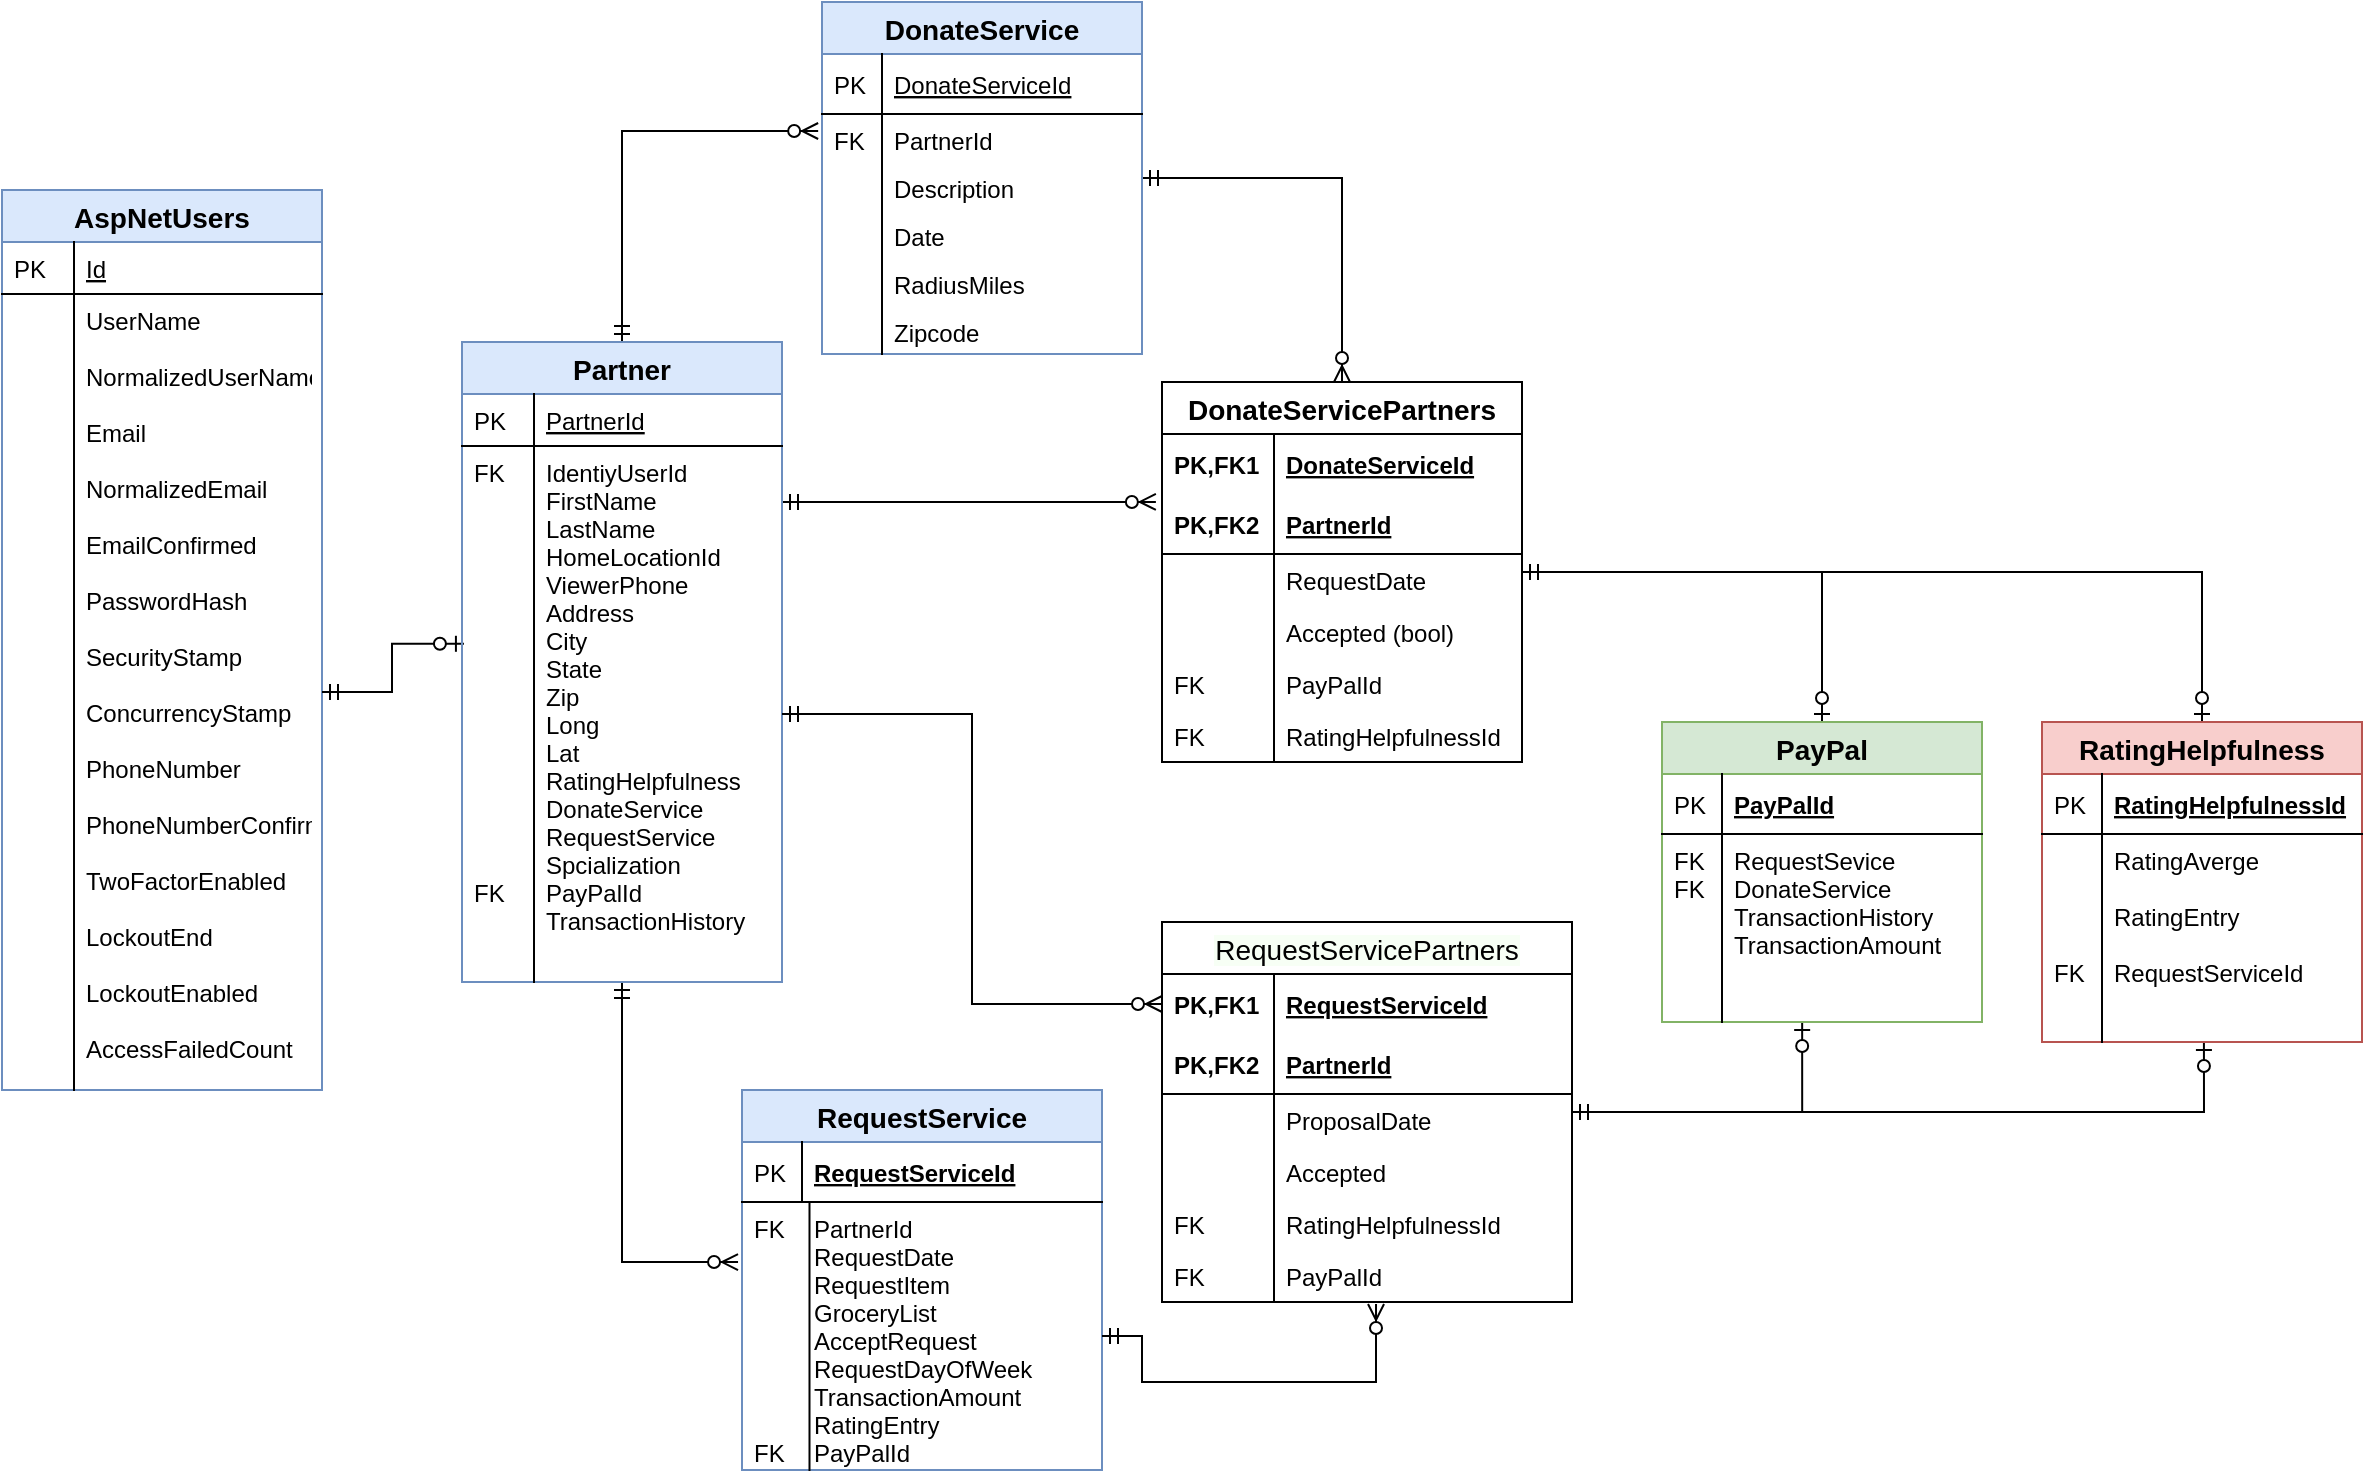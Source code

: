 <mxfile version="12.9.12" type="device"><diagram id="C5RBs43oDa-KdzZeNtuy" name="Page-1"><mxGraphModel dx="7931" dy="6159" grid="1" gridSize="10" guides="1" tooltips="1" connect="1" arrows="1" fold="1" page="1" pageScale="1" pageWidth="827" pageHeight="1169" math="0" shadow="0"><root><mxCell id="WIyWlLk6GJQsqaUBKTNV-0"/><mxCell id="WIyWlLk6GJQsqaUBKTNV-1" parent="WIyWlLk6GJQsqaUBKTNV-0"/><mxCell id="KTBwwEuSzIFc9z8oNqsP-15" value="AspNetUsers" style="swimlane;fontStyle=1;childLayout=stackLayout;horizontal=1;startSize=26;horizontalStack=0;resizeParent=1;resizeLast=0;collapsible=1;marginBottom=0;rounded=0;shadow=0;strokeWidth=1;fontSize=14;fillColor=#dae8fc;strokeColor=#6c8ebf;" parent="WIyWlLk6GJQsqaUBKTNV-1" vertex="1"><mxGeometry x="-5960" y="-4316" width="160" height="450" as="geometry"><mxRectangle x="20" y="80" width="160" height="26" as="alternateBounds"/></mxGeometry></mxCell><mxCell id="KTBwwEuSzIFc9z8oNqsP-16" value="Id" style="shape=partialRectangle;top=0;left=0;right=0;bottom=1;align=left;verticalAlign=top;fillColor=none;spacingLeft=40;spacingRight=4;overflow=hidden;rotatable=0;points=[[0,0.5],[1,0.5]];portConstraint=eastwest;dropTarget=0;rounded=0;shadow=0;strokeWidth=1;fontStyle=4" parent="KTBwwEuSzIFc9z8oNqsP-15" vertex="1"><mxGeometry y="26" width="160" height="26" as="geometry"/></mxCell><mxCell id="KTBwwEuSzIFc9z8oNqsP-17" value="PK" style="shape=partialRectangle;top=0;left=0;bottom=0;fillColor=none;align=left;verticalAlign=top;spacingLeft=4;spacingRight=4;overflow=hidden;rotatable=0;points=[];portConstraint=eastwest;part=1;" parent="KTBwwEuSzIFc9z8oNqsP-16" vertex="1" connectable="0"><mxGeometry width="36" height="26" as="geometry"/></mxCell><mxCell id="KTBwwEuSzIFc9z8oNqsP-18" value="UserName&#10;&#10;NormalizedUserName&#10;&#10;Email&#10;&#10;NormalizedEmail&#10;&#10;EmailConfirmed&#10;&#10;PasswordHash&#10;&#10;SecurityStamp&#10;&#10;ConcurrencyStamp&#10;&#10;PhoneNumber&#10;&#10;PhoneNumberConfirmed&#10;&#10;TwoFactorEnabled&#10;&#10;LockoutEnd&#10;&#10;LockoutEnabled&#10;&#10;AccessFailedCount" style="shape=partialRectangle;top=0;left=0;right=0;bottom=0;align=left;verticalAlign=top;fillColor=none;spacingLeft=40;spacingRight=4;overflow=hidden;rotatable=0;points=[[0,0.5],[1,0.5]];portConstraint=eastwest;dropTarget=0;rounded=0;shadow=0;strokeWidth=1;" parent="KTBwwEuSzIFc9z8oNqsP-15" vertex="1"><mxGeometry y="52" width="160" height="398" as="geometry"/></mxCell><mxCell id="KTBwwEuSzIFc9z8oNqsP-19" value="" style="shape=partialRectangle;top=0;left=0;bottom=0;fillColor=none;align=left;verticalAlign=top;spacingLeft=4;spacingRight=4;overflow=hidden;rotatable=0;points=[];portConstraint=eastwest;part=1;" parent="KTBwwEuSzIFc9z8oNqsP-18" vertex="1" connectable="0"><mxGeometry width="36" height="398" as="geometry"/></mxCell><mxCell id="SoxVIzQ2SafTKC5PynK0-0" style="edgeStyle=orthogonalEdgeStyle;rounded=0;orthogonalLoop=1;jettySize=auto;html=1;entryX=0.006;entryY=0.369;entryDx=0;entryDy=0;entryPerimeter=0;endArrow=ERzeroToOne;endFill=1;startArrow=ERmandOne;startFill=0;" parent="WIyWlLk6GJQsqaUBKTNV-1" source="KTBwwEuSzIFc9z8oNqsP-18" target="zkfFHV4jXpPFQw0GAbJ--54" edge="1"><mxGeometry relative="1" as="geometry"/></mxCell><mxCell id="SoxVIzQ2SafTKC5PynK0-4" style="edgeStyle=orthogonalEdgeStyle;rounded=0;orthogonalLoop=1;jettySize=auto;html=1;entryX=-0.012;entryY=0.354;entryDx=0;entryDy=0;entryPerimeter=0;startArrow=ERmandOne;startFill=0;endArrow=ERzeroToMany;endFill=1;" parent="WIyWlLk6GJQsqaUBKTNV-1" source="zkfFHV4jXpPFQw0GAbJ--51" target="w6MAxaTwaF9I9nZjJXPJ-17" edge="1"><mxGeometry relative="1" as="geometry"/></mxCell><mxCell id="SoxVIzQ2SafTKC5PynK0-22" style="edgeStyle=orthogonalEdgeStyle;rounded=0;orthogonalLoop=1;jettySize=auto;html=1;entryX=-0.011;entryY=0.224;entryDx=0;entryDy=0;entryPerimeter=0;startArrow=ERmandOne;startFill=0;endArrow=ERzeroToMany;endFill=1;" parent="WIyWlLk6GJQsqaUBKTNV-1" source="zkfFHV4jXpPFQw0GAbJ--51" target="w6MAxaTwaF9I9nZjJXPJ-29" edge="1"><mxGeometry relative="1" as="geometry"/></mxCell><mxCell id="SoxVIzQ2SafTKC5PynK0-35" style="edgeStyle=orthogonalEdgeStyle;rounded=0;orthogonalLoop=1;jettySize=auto;html=1;entryX=-0.017;entryY=0.133;entryDx=0;entryDy=0;entryPerimeter=0;startArrow=ERmandOne;startFill=0;endArrow=ERzeroToMany;endFill=1;" parent="WIyWlLk6GJQsqaUBKTNV-1" source="zkfFHV4jXpPFQw0GAbJ--51" target="SoxVIzQ2SafTKC5PynK0-8" edge="1"><mxGeometry relative="1" as="geometry"><Array as="points"><mxPoint x="-5530" y="-4160"/><mxPoint x="-5530" y="-4160"/></Array></mxGeometry></mxCell><mxCell id="zkfFHV4jXpPFQw0GAbJ--51" value="Partner" style="swimlane;fontStyle=1;childLayout=stackLayout;horizontal=1;startSize=26;horizontalStack=0;resizeParent=1;resizeLast=0;collapsible=1;marginBottom=0;rounded=0;shadow=0;strokeWidth=1;fontSize=14;fillColor=#dae8fc;strokeColor=#6c8ebf;" parent="WIyWlLk6GJQsqaUBKTNV-1" vertex="1"><mxGeometry x="-5730" y="-4240" width="160" height="320" as="geometry"><mxRectangle x="20" y="80" width="160" height="26" as="alternateBounds"/></mxGeometry></mxCell><mxCell id="zkfFHV4jXpPFQw0GAbJ--52" value="PartnerId" style="shape=partialRectangle;top=0;left=0;right=0;bottom=1;align=left;verticalAlign=top;fillColor=none;spacingLeft=40;spacingRight=4;overflow=hidden;rotatable=0;points=[[0,0.5],[1,0.5]];portConstraint=eastwest;dropTarget=0;rounded=0;shadow=0;strokeWidth=1;fontStyle=4" parent="zkfFHV4jXpPFQw0GAbJ--51" vertex="1"><mxGeometry y="26" width="160" height="26" as="geometry"/></mxCell><mxCell id="zkfFHV4jXpPFQw0GAbJ--53" value="PK" style="shape=partialRectangle;top=0;left=0;bottom=0;fillColor=none;align=left;verticalAlign=top;spacingLeft=4;spacingRight=4;overflow=hidden;rotatable=0;points=[];portConstraint=eastwest;part=1;" parent="zkfFHV4jXpPFQw0GAbJ--52" vertex="1" connectable="0"><mxGeometry width="36" height="26" as="geometry"/></mxCell><mxCell id="zkfFHV4jXpPFQw0GAbJ--54" value="IdentiyUserId&#10;FirstName&#10;LastName&#10;HomeLocationId&#10;ViewerPhone&#10;Address&#10;City&#10;State&#10;Zip&#10;Long&#10;Lat&#10;RatingHelpfulness&#10;DonateService&#10;RequestService&#10;Spcialization&#10;PayPalId&#10;TransactionHistory" style="shape=partialRectangle;top=0;left=0;right=0;bottom=0;align=left;verticalAlign=top;fillColor=none;spacingLeft=40;spacingRight=4;overflow=hidden;rotatable=0;points=[[0,0.5],[1,0.5]];portConstraint=eastwest;dropTarget=0;rounded=0;shadow=0;strokeWidth=1;" parent="zkfFHV4jXpPFQw0GAbJ--51" vertex="1"><mxGeometry y="52" width="160" height="268" as="geometry"/></mxCell><mxCell id="zkfFHV4jXpPFQw0GAbJ--55" value="FK&#10;&#10;&#10;&#10;&#10;&#10;&#10;&#10;&#10;&#10;&#10;&#10;&#10;&#10;&#10;FK&#10;&#10;" style="shape=partialRectangle;top=0;left=0;bottom=0;fillColor=none;align=left;verticalAlign=top;spacingLeft=4;spacingRight=4;overflow=hidden;rotatable=0;points=[];portConstraint=eastwest;part=1;" parent="zkfFHV4jXpPFQw0GAbJ--54" vertex="1" connectable="0"><mxGeometry width="36" height="268" as="geometry"/></mxCell><mxCell id="SoxVIzQ2SafTKC5PynK0-23" style="edgeStyle=orthogonalEdgeStyle;rounded=0;orthogonalLoop=1;jettySize=auto;html=1;entryX=0.5;entryY=0;entryDx=0;entryDy=0;startArrow=ERmandOne;startFill=0;endArrow=ERzeroToMany;endFill=1;" parent="WIyWlLk6GJQsqaUBKTNV-1" source="w6MAxaTwaF9I9nZjJXPJ-12" target="SoxVIzQ2SafTKC5PynK0-5" edge="1"><mxGeometry relative="1" as="geometry"/></mxCell><mxCell id="w6MAxaTwaF9I9nZjJXPJ-12" value="DonateService" style="swimlane;fontStyle=1;childLayout=stackLayout;horizontal=1;startSize=26;horizontalStack=0;resizeParent=1;resizeParentMax=0;resizeLast=0;collapsible=1;marginBottom=0;align=center;fontSize=14;fillColor=#dae8fc;strokeColor=#6c8ebf;" parent="WIyWlLk6GJQsqaUBKTNV-1" vertex="1"><mxGeometry x="-5550" y="-4410" width="160" height="176" as="geometry"/></mxCell><mxCell id="w6MAxaTwaF9I9nZjJXPJ-13" value="DonateServiceId" style="shape=partialRectangle;top=0;left=0;right=0;bottom=1;align=left;verticalAlign=middle;fillColor=none;spacingLeft=34;spacingRight=4;overflow=hidden;rotatable=0;points=[[0,0.5],[1,0.5]];portConstraint=eastwest;dropTarget=0;fontStyle=4;fontSize=12;" parent="w6MAxaTwaF9I9nZjJXPJ-12" vertex="1"><mxGeometry y="26" width="160" height="30" as="geometry"/></mxCell><mxCell id="w6MAxaTwaF9I9nZjJXPJ-14" value="PK" style="shape=partialRectangle;top=0;left=0;bottom=0;fillColor=none;align=left;verticalAlign=middle;spacingLeft=4;spacingRight=4;overflow=hidden;rotatable=0;points=[];portConstraint=eastwest;part=1;fontSize=12;" parent="w6MAxaTwaF9I9nZjJXPJ-13" vertex="1" connectable="0"><mxGeometry width="30" height="30" as="geometry"/></mxCell><mxCell id="w6MAxaTwaF9I9nZjJXPJ-17" value="PartnerId&#10;" style="shape=partialRectangle;top=0;left=0;right=0;bottom=0;align=left;verticalAlign=top;fillColor=none;spacingLeft=34;spacingRight=4;overflow=hidden;rotatable=0;points=[[0,0.5],[1,0.5]];portConstraint=eastwest;dropTarget=0;fontSize=12;" parent="w6MAxaTwaF9I9nZjJXPJ-12" vertex="1"><mxGeometry y="56" width="160" height="24" as="geometry"/></mxCell><mxCell id="w6MAxaTwaF9I9nZjJXPJ-18" value="FK&#10;&#10;&#10;&#10;&#10;&#10;&#10;&#10;&#10;&#10;&#10;&#10;" style="shape=partialRectangle;top=0;left=0;bottom=0;fillColor=none;align=left;verticalAlign=top;spacingLeft=4;spacingRight=4;overflow=hidden;rotatable=0;points=[];portConstraint=eastwest;part=1;fontSize=12;" parent="w6MAxaTwaF9I9nZjJXPJ-17" vertex="1" connectable="0"><mxGeometry width="30" height="24" as="geometry"/></mxCell><mxCell id="SoxVIzQ2SafTKC5PynK0-27" value="Description" style="shape=partialRectangle;top=0;left=0;right=0;bottom=0;align=left;verticalAlign=top;fillColor=none;spacingLeft=34;spacingRight=4;overflow=hidden;rotatable=0;points=[[0,0.5],[1,0.5]];portConstraint=eastwest;dropTarget=0;fontSize=12;" parent="w6MAxaTwaF9I9nZjJXPJ-12" vertex="1"><mxGeometry y="80" width="160" height="24" as="geometry"/></mxCell><mxCell id="SoxVIzQ2SafTKC5PynK0-28" value="" style="shape=partialRectangle;top=0;left=0;bottom=0;fillColor=none;align=left;verticalAlign=top;spacingLeft=4;spacingRight=4;overflow=hidden;rotatable=0;points=[];portConstraint=eastwest;part=1;fontSize=12;" parent="SoxVIzQ2SafTKC5PynK0-27" vertex="1" connectable="0"><mxGeometry width="30" height="24" as="geometry"/></mxCell><mxCell id="SoxVIzQ2SafTKC5PynK0-29" value="Date" style="shape=partialRectangle;top=0;left=0;right=0;bottom=0;align=left;verticalAlign=top;fillColor=none;spacingLeft=34;spacingRight=4;overflow=hidden;rotatable=0;points=[[0,0.5],[1,0.5]];portConstraint=eastwest;dropTarget=0;fontSize=12;" parent="w6MAxaTwaF9I9nZjJXPJ-12" vertex="1"><mxGeometry y="104" width="160" height="24" as="geometry"/></mxCell><mxCell id="SoxVIzQ2SafTKC5PynK0-30" value="" style="shape=partialRectangle;top=0;left=0;bottom=0;fillColor=none;align=left;verticalAlign=top;spacingLeft=4;spacingRight=4;overflow=hidden;rotatable=0;points=[];portConstraint=eastwest;part=1;fontSize=12;" parent="SoxVIzQ2SafTKC5PynK0-29" vertex="1" connectable="0"><mxGeometry width="30" height="24" as="geometry"/></mxCell><mxCell id="SoxVIzQ2SafTKC5PynK0-31" value="RadiusMiles" style="shape=partialRectangle;top=0;left=0;right=0;bottom=0;align=left;verticalAlign=top;fillColor=none;spacingLeft=34;spacingRight=4;overflow=hidden;rotatable=0;points=[[0,0.5],[1,0.5]];portConstraint=eastwest;dropTarget=0;fontSize=12;" parent="w6MAxaTwaF9I9nZjJXPJ-12" vertex="1"><mxGeometry y="128" width="160" height="24" as="geometry"/></mxCell><mxCell id="SoxVIzQ2SafTKC5PynK0-32" value="" style="shape=partialRectangle;top=0;left=0;bottom=0;fillColor=none;align=left;verticalAlign=top;spacingLeft=4;spacingRight=4;overflow=hidden;rotatable=0;points=[];portConstraint=eastwest;part=1;fontSize=12;" parent="SoxVIzQ2SafTKC5PynK0-31" vertex="1" connectable="0"><mxGeometry width="30" height="24" as="geometry"/></mxCell><mxCell id="SoxVIzQ2SafTKC5PynK0-33" value="Zipcode" style="shape=partialRectangle;top=0;left=0;right=0;bottom=0;align=left;verticalAlign=top;fillColor=none;spacingLeft=34;spacingRight=4;overflow=hidden;rotatable=0;points=[[0,0.5],[1,0.5]];portConstraint=eastwest;dropTarget=0;fontSize=12;" parent="w6MAxaTwaF9I9nZjJXPJ-12" vertex="1"><mxGeometry y="152" width="160" height="24" as="geometry"/></mxCell><mxCell id="SoxVIzQ2SafTKC5PynK0-34" value="" style="shape=partialRectangle;top=0;left=0;bottom=0;fillColor=none;align=left;verticalAlign=top;spacingLeft=4;spacingRight=4;overflow=hidden;rotatable=0;points=[];portConstraint=eastwest;part=1;fontSize=12;" parent="SoxVIzQ2SafTKC5PynK0-33" vertex="1" connectable="0"><mxGeometry width="30" height="24" as="geometry"/></mxCell><mxCell id="SoxVIzQ2SafTKC5PynK0-53" style="edgeStyle=orthogonalEdgeStyle;rounded=0;orthogonalLoop=1;jettySize=auto;html=1;entryX=0.5;entryY=0;entryDx=0;entryDy=0;startArrow=ERmandOne;startFill=0;endArrow=ERzeroToOne;endFill=1;" parent="WIyWlLk6GJQsqaUBKTNV-1" source="SoxVIzQ2SafTKC5PynK0-5" target="4Npi-XYbnUJPOElRgU_o-16" edge="1"><mxGeometry relative="1" as="geometry"/></mxCell><mxCell id="SoxVIzQ2SafTKC5PynK0-54" style="edgeStyle=orthogonalEdgeStyle;rounded=0;orthogonalLoop=1;jettySize=auto;html=1;entryX=0.5;entryY=0;entryDx=0;entryDy=0;startArrow=ERmandOne;startFill=0;endArrow=ERzeroToOne;endFill=1;" parent="WIyWlLk6GJQsqaUBKTNV-1" source="SoxVIzQ2SafTKC5PynK0-5" target="w6MAxaTwaF9I9nZjJXPJ-52" edge="1"><mxGeometry relative="1" as="geometry"/></mxCell><mxCell id="SoxVIzQ2SafTKC5PynK0-5" value="DonateServicePartners" style="swimlane;fontStyle=1;childLayout=stackLayout;horizontal=1;startSize=26;horizontalStack=0;resizeParent=1;resizeParentMax=0;resizeLast=0;collapsible=1;marginBottom=0;align=center;fontSize=14;labelBackgroundColor=#ffffff;" parent="WIyWlLk6GJQsqaUBKTNV-1" vertex="1"><mxGeometry x="-5380" y="-4220" width="180" height="190" as="geometry"/></mxCell><mxCell id="SoxVIzQ2SafTKC5PynK0-6" value="DonateServiceId" style="shape=partialRectangle;top=0;left=0;right=0;bottom=0;align=left;verticalAlign=middle;fillColor=none;spacingLeft=60;spacingRight=4;overflow=hidden;rotatable=0;points=[[0,0.5],[1,0.5]];portConstraint=eastwest;dropTarget=0;fontStyle=5;fontSize=12;" parent="SoxVIzQ2SafTKC5PynK0-5" vertex="1"><mxGeometry y="26" width="180" height="30" as="geometry"/></mxCell><mxCell id="SoxVIzQ2SafTKC5PynK0-7" value="PK,FK1" style="shape=partialRectangle;fontStyle=1;top=0;left=0;bottom=0;fillColor=none;align=left;verticalAlign=middle;spacingLeft=4;spacingRight=4;overflow=hidden;rotatable=0;points=[];portConstraint=eastwest;part=1;fontSize=12;" parent="SoxVIzQ2SafTKC5PynK0-6" vertex="1" connectable="0"><mxGeometry width="56" height="30" as="geometry"/></mxCell><mxCell id="SoxVIzQ2SafTKC5PynK0-8" value="PartnerId" style="shape=partialRectangle;top=0;left=0;right=0;bottom=1;align=left;verticalAlign=middle;fillColor=none;spacingLeft=60;spacingRight=4;overflow=hidden;rotatable=0;points=[[0,0.5],[1,0.5]];portConstraint=eastwest;dropTarget=0;fontStyle=5;fontSize=12;" parent="SoxVIzQ2SafTKC5PynK0-5" vertex="1"><mxGeometry y="56" width="180" height="30" as="geometry"/></mxCell><mxCell id="SoxVIzQ2SafTKC5PynK0-9" value="PK,FK2" style="shape=partialRectangle;fontStyle=1;top=0;left=0;bottom=0;fillColor=none;align=left;verticalAlign=middle;spacingLeft=4;spacingRight=4;overflow=hidden;rotatable=0;points=[];portConstraint=eastwest;part=1;fontSize=12;" parent="SoxVIzQ2SafTKC5PynK0-8" vertex="1" connectable="0"><mxGeometry width="56" height="30" as="geometry"/></mxCell><mxCell id="SoxVIzQ2SafTKC5PynK0-10" value="RequestDate" style="shape=partialRectangle;top=0;left=0;right=0;bottom=0;align=left;verticalAlign=top;fillColor=none;spacingLeft=60;spacingRight=4;overflow=hidden;rotatable=0;points=[[0,0.5],[1,0.5]];portConstraint=eastwest;dropTarget=0;fontSize=12;" parent="SoxVIzQ2SafTKC5PynK0-5" vertex="1"><mxGeometry y="86" width="180" height="26" as="geometry"/></mxCell><mxCell id="SoxVIzQ2SafTKC5PynK0-11" value="" style="shape=partialRectangle;top=0;left=0;bottom=0;fillColor=none;align=left;verticalAlign=top;spacingLeft=4;spacingRight=4;overflow=hidden;rotatable=0;points=[];portConstraint=eastwest;part=1;fontSize=12;" parent="SoxVIzQ2SafTKC5PynK0-10" vertex="1" connectable="0"><mxGeometry width="56" height="26" as="geometry"/></mxCell><mxCell id="SoxVIzQ2SafTKC5PynK0-12" value="Accepted (bool)" style="shape=partialRectangle;top=0;left=0;right=0;bottom=0;align=left;verticalAlign=top;fillColor=none;spacingLeft=60;spacingRight=4;overflow=hidden;rotatable=0;points=[[0,0.5],[1,0.5]];portConstraint=eastwest;dropTarget=0;fontSize=12;" parent="SoxVIzQ2SafTKC5PynK0-5" vertex="1"><mxGeometry y="112" width="180" height="26" as="geometry"/></mxCell><mxCell id="SoxVIzQ2SafTKC5PynK0-13" value="" style="shape=partialRectangle;top=0;left=0;bottom=0;fillColor=none;align=left;verticalAlign=top;spacingLeft=4;spacingRight=4;overflow=hidden;rotatable=0;points=[];portConstraint=eastwest;part=1;fontSize=12;" parent="SoxVIzQ2SafTKC5PynK0-12" vertex="1" connectable="0"><mxGeometry width="56" height="26" as="geometry"/></mxCell><mxCell id="SoxVIzQ2SafTKC5PynK0-16" value="PayPalId" style="shape=partialRectangle;top=0;left=0;right=0;bottom=0;align=left;verticalAlign=top;fillColor=none;spacingLeft=60;spacingRight=4;overflow=hidden;rotatable=0;points=[[0,0.5],[1,0.5]];portConstraint=eastwest;dropTarget=0;fontSize=12;" parent="SoxVIzQ2SafTKC5PynK0-5" vertex="1"><mxGeometry y="138" width="180" height="26" as="geometry"/></mxCell><mxCell id="SoxVIzQ2SafTKC5PynK0-17" value="FK" style="shape=partialRectangle;top=0;left=0;bottom=0;fillColor=none;align=left;verticalAlign=top;spacingLeft=4;spacingRight=4;overflow=hidden;rotatable=0;points=[];portConstraint=eastwest;part=1;fontSize=12;" parent="SoxVIzQ2SafTKC5PynK0-16" vertex="1" connectable="0"><mxGeometry width="56" height="26" as="geometry"/></mxCell><mxCell id="SoxVIzQ2SafTKC5PynK0-19" value="RatingHelpfulnessId" style="shape=partialRectangle;top=0;left=0;right=0;bottom=0;align=left;verticalAlign=top;fillColor=none;spacingLeft=60;spacingRight=4;overflow=hidden;rotatable=0;points=[[0,0.5],[1,0.5]];portConstraint=eastwest;dropTarget=0;fontSize=12;" parent="SoxVIzQ2SafTKC5PynK0-5" vertex="1"><mxGeometry y="164" width="180" height="26" as="geometry"/></mxCell><mxCell id="SoxVIzQ2SafTKC5PynK0-20" value="FK" style="shape=partialRectangle;top=0;left=0;bottom=0;fillColor=none;align=left;verticalAlign=top;spacingLeft=4;spacingRight=4;overflow=hidden;rotatable=0;points=[];portConstraint=eastwest;part=1;fontSize=12;" parent="SoxVIzQ2SafTKC5PynK0-19" vertex="1" connectable="0"><mxGeometry width="56" height="26" as="geometry"/></mxCell><mxCell id="w6MAxaTwaF9I9nZjJXPJ-26" value="RequestService" style="swimlane;fontStyle=1;childLayout=stackLayout;horizontal=1;startSize=26;horizontalStack=0;resizeParent=1;resizeParentMax=0;resizeLast=0;collapsible=1;marginBottom=0;align=center;fontSize=14;fillColor=#dae8fc;strokeColor=#6c8ebf;" parent="WIyWlLk6GJQsqaUBKTNV-1" vertex="1"><mxGeometry x="-5590" y="-3866" width="180" height="190" as="geometry"/></mxCell><mxCell id="w6MAxaTwaF9I9nZjJXPJ-27" value="RequestServiceId" style="shape=partialRectangle;top=0;left=0;right=0;bottom=1;align=left;verticalAlign=middle;fillColor=none;spacingLeft=34;spacingRight=4;overflow=hidden;rotatable=0;points=[[0,0.5],[1,0.5]];portConstraint=eastwest;dropTarget=0;fontStyle=5;fontSize=12;" parent="w6MAxaTwaF9I9nZjJXPJ-26" vertex="1"><mxGeometry y="26" width="180" height="30" as="geometry"/></mxCell><mxCell id="w6MAxaTwaF9I9nZjJXPJ-28" value="PK" style="shape=partialRectangle;top=0;left=0;bottom=0;fillColor=none;align=left;verticalAlign=middle;spacingLeft=4;spacingRight=4;overflow=hidden;rotatable=0;points=[];portConstraint=eastwest;part=1;fontSize=12;" parent="w6MAxaTwaF9I9nZjJXPJ-27" vertex="1" connectable="0"><mxGeometry width="30" height="30" as="geometry"/></mxCell><mxCell id="w6MAxaTwaF9I9nZjJXPJ-29" value="PartnerId&#10;RequestDate&#10;RequestItem&#10;GroceryList&#10;AcceptRequest&#10;RequestDayOfWeek&#10;TransactionAmount&#10;RatingEntry&#10;PayPalId&#10;" style="shape=partialRectangle;top=0;left=0;right=0;bottom=0;align=left;verticalAlign=top;fillColor=none;spacingLeft=34;spacingRight=4;overflow=hidden;rotatable=0;points=[[0,0.5],[1,0.5]];portConstraint=eastwest;dropTarget=0;fontSize=12;" parent="w6MAxaTwaF9I9nZjJXPJ-26" vertex="1"><mxGeometry y="56" width="180" height="134" as="geometry"/></mxCell><mxCell id="w6MAxaTwaF9I9nZjJXPJ-30" value="FK&#10;&#10;&#10;&#10;&#10;&#10;&#10;&#10;FK&#10;&#10;&#10;&#10;" style="shape=partialRectangle;top=0;left=0;bottom=0;fillColor=none;align=left;verticalAlign=top;spacingLeft=4;spacingRight=4;overflow=hidden;rotatable=0;points=[];portConstraint=eastwest;part=1;fontSize=12;" parent="w6MAxaTwaF9I9nZjJXPJ-29" vertex="1" connectable="0"><mxGeometry width="33.75" height="134" as="geometry"/></mxCell><mxCell id="SoxVIzQ2SafTKC5PynK0-51" style="edgeStyle=orthogonalEdgeStyle;rounded=0;orthogonalLoop=1;jettySize=auto;html=1;entryX=0.438;entryY=1;entryDx=0;entryDy=0;entryPerimeter=0;startArrow=ERmandOne;startFill=0;endArrow=ERzeroToOne;endFill=1;" parent="WIyWlLk6GJQsqaUBKTNV-1" source="SoxVIzQ2SafTKC5PynK0-38" target="4Npi-XYbnUJPOElRgU_o-19" edge="1"><mxGeometry relative="1" as="geometry"/></mxCell><mxCell id="SoxVIzQ2SafTKC5PynK0-52" style="edgeStyle=orthogonalEdgeStyle;rounded=0;orthogonalLoop=1;jettySize=auto;html=1;entryX=0.506;entryY=1;entryDx=0;entryDy=0;entryPerimeter=0;startArrow=ERmandOne;startFill=0;endArrow=ERzeroToOne;endFill=1;" parent="WIyWlLk6GJQsqaUBKTNV-1" source="SoxVIzQ2SafTKC5PynK0-38" target="w6MAxaTwaF9I9nZjJXPJ-61" edge="1"><mxGeometry relative="1" as="geometry"/></mxCell><mxCell id="4Npi-XYbnUJPOElRgU_o-16" value="PayPal" style="swimlane;fontStyle=1;childLayout=stackLayout;horizontal=1;startSize=26;horizontalStack=0;resizeParent=1;resizeParentMax=0;resizeLast=0;collapsible=1;marginBottom=0;align=center;fontSize=14;fillColor=#d5e8d4;strokeColor=#82b366;" parent="WIyWlLk6GJQsqaUBKTNV-1" vertex="1"><mxGeometry x="-5130" y="-4050" width="160" height="150" as="geometry"/></mxCell><mxCell id="4Npi-XYbnUJPOElRgU_o-17" value="PayPalId" style="shape=partialRectangle;top=0;left=0;right=0;bottom=1;align=left;verticalAlign=middle;fillColor=none;spacingLeft=34;spacingRight=4;overflow=hidden;rotatable=0;points=[[0,0.5],[1,0.5]];portConstraint=eastwest;dropTarget=0;fontStyle=5;fontSize=12;" parent="4Npi-XYbnUJPOElRgU_o-16" vertex="1"><mxGeometry y="26" width="160" height="30" as="geometry"/></mxCell><mxCell id="4Npi-XYbnUJPOElRgU_o-18" value="PK" style="shape=partialRectangle;top=0;left=0;bottom=0;fillColor=none;align=left;verticalAlign=middle;spacingLeft=4;spacingRight=4;overflow=hidden;rotatable=0;points=[];portConstraint=eastwest;part=1;fontSize=12;" parent="4Npi-XYbnUJPOElRgU_o-17" vertex="1" connectable="0"><mxGeometry width="30" height="30" as="geometry"/></mxCell><mxCell id="4Npi-XYbnUJPOElRgU_o-19" value="RequestSevice&#10;DonateService&#10;TransactionHistory&#10;TransactionAmount" style="shape=partialRectangle;top=0;left=0;right=0;bottom=0;align=left;verticalAlign=top;fillColor=none;spacingLeft=34;spacingRight=4;overflow=hidden;rotatable=0;points=[[0,0.5],[1,0.5]];portConstraint=eastwest;dropTarget=0;fontSize=12;" parent="4Npi-XYbnUJPOElRgU_o-16" vertex="1"><mxGeometry y="56" width="160" height="94" as="geometry"/></mxCell><mxCell id="4Npi-XYbnUJPOElRgU_o-20" value="FK&#10;FK" style="shape=partialRectangle;top=0;left=0;bottom=0;fillColor=none;align=left;verticalAlign=top;spacingLeft=4;spacingRight=4;overflow=hidden;rotatable=0;points=[];portConstraint=eastwest;part=1;fontSize=12;" parent="4Npi-XYbnUJPOElRgU_o-19" vertex="1" connectable="0"><mxGeometry width="30" height="94" as="geometry"/></mxCell><mxCell id="w6MAxaTwaF9I9nZjJXPJ-52" value="RatingHelpfulness" style="swimlane;fontStyle=1;childLayout=stackLayout;horizontal=1;startSize=26;horizontalStack=0;resizeParent=1;resizeParentMax=0;resizeLast=0;collapsible=1;marginBottom=0;align=center;fontSize=14;fillColor=#f8cecc;strokeColor=#b85450;" parent="WIyWlLk6GJQsqaUBKTNV-1" vertex="1"><mxGeometry x="-4940" y="-4050" width="160" height="160" as="geometry"/></mxCell><mxCell id="w6MAxaTwaF9I9nZjJXPJ-53" value="RatingHelpfulnessId" style="shape=partialRectangle;top=0;left=0;right=0;bottom=1;align=left;verticalAlign=middle;fillColor=none;spacingLeft=34;spacingRight=4;overflow=hidden;rotatable=0;points=[[0,0.5],[1,0.5]];portConstraint=eastwest;dropTarget=0;fontStyle=5;fontSize=12;" parent="w6MAxaTwaF9I9nZjJXPJ-52" vertex="1"><mxGeometry y="26" width="160" height="30" as="geometry"/></mxCell><mxCell id="w6MAxaTwaF9I9nZjJXPJ-54" value="PK" style="shape=partialRectangle;top=0;left=0;bottom=0;fillColor=none;align=left;verticalAlign=middle;spacingLeft=4;spacingRight=4;overflow=hidden;rotatable=0;points=[];portConstraint=eastwest;part=1;fontSize=12;" parent="w6MAxaTwaF9I9nZjJXPJ-53" vertex="1" connectable="0"><mxGeometry width="30" height="30" as="geometry"/></mxCell><mxCell id="w6MAxaTwaF9I9nZjJXPJ-61" value="RatingAverge&#10;&#10;RatingEntry&#10;&#10;RequestServiceId" style="shape=partialRectangle;top=0;left=0;right=0;bottom=0;align=left;verticalAlign=top;fillColor=none;spacingLeft=34;spacingRight=4;overflow=hidden;rotatable=0;points=[[0,0.5],[1,0.5]];portConstraint=eastwest;dropTarget=0;fontSize=12;" parent="w6MAxaTwaF9I9nZjJXPJ-52" vertex="1"><mxGeometry y="56" width="160" height="104" as="geometry"/></mxCell><mxCell id="w6MAxaTwaF9I9nZjJXPJ-62" value="&#10;&#10;&#10;&#10;FK" style="shape=partialRectangle;top=0;left=0;bottom=0;fillColor=none;align=left;verticalAlign=top;spacingLeft=4;spacingRight=4;overflow=hidden;rotatable=0;points=[];portConstraint=eastwest;part=1;fontSize=12;" parent="w6MAxaTwaF9I9nZjJXPJ-61" vertex="1" connectable="0"><mxGeometry width="30" height="104" as="geometry"/></mxCell><mxCell id="SoxVIzQ2SafTKC5PynK0-38" value="RequestServicePartners" style="swimlane;fontStyle=0;childLayout=stackLayout;horizontal=1;startSize=26;horizontalStack=0;resizeParent=1;resizeParentMax=0;resizeLast=0;collapsible=1;marginBottom=0;align=center;fontSize=14;labelBackgroundColor=#F7FFF5;" parent="WIyWlLk6GJQsqaUBKTNV-1" vertex="1"><mxGeometry x="-5380" y="-3950" width="205" height="190" as="geometry"/></mxCell><mxCell id="SoxVIzQ2SafTKC5PynK0-39" value="RequestServiceId" style="shape=partialRectangle;top=0;left=0;right=0;bottom=0;align=left;verticalAlign=middle;fillColor=none;spacingLeft=60;spacingRight=4;overflow=hidden;rotatable=0;points=[[0,0.5],[1,0.5]];portConstraint=eastwest;dropTarget=0;fontStyle=5;fontSize=12;" parent="SoxVIzQ2SafTKC5PynK0-38" vertex="1"><mxGeometry y="26" width="205" height="30" as="geometry"/></mxCell><mxCell id="SoxVIzQ2SafTKC5PynK0-40" value="PK,FK1" style="shape=partialRectangle;fontStyle=1;top=0;left=0;bottom=0;fillColor=none;align=left;verticalAlign=middle;spacingLeft=4;spacingRight=4;overflow=hidden;rotatable=0;points=[];portConstraint=eastwest;part=1;fontSize=12;" parent="SoxVIzQ2SafTKC5PynK0-39" vertex="1" connectable="0"><mxGeometry width="56" height="30" as="geometry"/></mxCell><mxCell id="SoxVIzQ2SafTKC5PynK0-41" value="PartnerId" style="shape=partialRectangle;top=0;left=0;right=0;bottom=1;align=left;verticalAlign=middle;fillColor=none;spacingLeft=60;spacingRight=4;overflow=hidden;rotatable=0;points=[[0,0.5],[1,0.5]];portConstraint=eastwest;dropTarget=0;fontStyle=5;fontSize=12;" parent="SoxVIzQ2SafTKC5PynK0-38" vertex="1"><mxGeometry y="56" width="205" height="30" as="geometry"/></mxCell><mxCell id="SoxVIzQ2SafTKC5PynK0-42" value="PK,FK2" style="shape=partialRectangle;fontStyle=1;top=0;left=0;bottom=0;fillColor=none;align=left;verticalAlign=middle;spacingLeft=4;spacingRight=4;overflow=hidden;rotatable=0;points=[];portConstraint=eastwest;part=1;fontSize=12;" parent="SoxVIzQ2SafTKC5PynK0-41" vertex="1" connectable="0"><mxGeometry width="56" height="30" as="geometry"/></mxCell><mxCell id="SoxVIzQ2SafTKC5PynK0-43" value="ProposalDate" style="shape=partialRectangle;top=0;left=0;right=0;bottom=0;align=left;verticalAlign=top;fillColor=none;spacingLeft=60;spacingRight=4;overflow=hidden;rotatable=0;points=[[0,0.5],[1,0.5]];portConstraint=eastwest;dropTarget=0;fontSize=12;" parent="SoxVIzQ2SafTKC5PynK0-38" vertex="1"><mxGeometry y="86" width="205" height="26" as="geometry"/></mxCell><mxCell id="SoxVIzQ2SafTKC5PynK0-44" value="" style="shape=partialRectangle;top=0;left=0;bottom=0;fillColor=none;align=left;verticalAlign=top;spacingLeft=4;spacingRight=4;overflow=hidden;rotatable=0;points=[];portConstraint=eastwest;part=1;fontSize=12;" parent="SoxVIzQ2SafTKC5PynK0-43" vertex="1" connectable="0"><mxGeometry width="56" height="26" as="geometry"/></mxCell><mxCell id="SoxVIzQ2SafTKC5PynK0-45" value="Accepted" style="shape=partialRectangle;top=0;left=0;right=0;bottom=0;align=left;verticalAlign=top;fillColor=none;spacingLeft=60;spacingRight=4;overflow=hidden;rotatable=0;points=[[0,0.5],[1,0.5]];portConstraint=eastwest;dropTarget=0;fontSize=12;" parent="SoxVIzQ2SafTKC5PynK0-38" vertex="1"><mxGeometry y="112" width="205" height="26" as="geometry"/></mxCell><mxCell id="SoxVIzQ2SafTKC5PynK0-46" value="" style="shape=partialRectangle;top=0;left=0;bottom=0;fillColor=none;align=left;verticalAlign=top;spacingLeft=4;spacingRight=4;overflow=hidden;rotatable=0;points=[];portConstraint=eastwest;part=1;fontSize=12;" parent="SoxVIzQ2SafTKC5PynK0-45" vertex="1" connectable="0"><mxGeometry width="56" height="26" as="geometry"/></mxCell><mxCell id="SoxVIzQ2SafTKC5PynK0-49" value="RatingHelpfulnessId" style="shape=partialRectangle;top=0;left=0;right=0;bottom=0;align=left;verticalAlign=top;fillColor=none;spacingLeft=60;spacingRight=4;overflow=hidden;rotatable=0;points=[[0,0.5],[1,0.5]];portConstraint=eastwest;dropTarget=0;fontSize=12;" parent="SoxVIzQ2SafTKC5PynK0-38" vertex="1"><mxGeometry y="138" width="205" height="26" as="geometry"/></mxCell><mxCell id="SoxVIzQ2SafTKC5PynK0-50" value="FK" style="shape=partialRectangle;top=0;left=0;bottom=0;fillColor=none;align=left;verticalAlign=top;spacingLeft=4;spacingRight=4;overflow=hidden;rotatable=0;points=[];portConstraint=eastwest;part=1;fontSize=12;" parent="SoxVIzQ2SafTKC5PynK0-49" vertex="1" connectable="0"><mxGeometry width="56" height="26" as="geometry"/></mxCell><mxCell id="SoxVIzQ2SafTKC5PynK0-47" value="PayPalId" style="shape=partialRectangle;top=0;left=0;right=0;bottom=0;align=left;verticalAlign=top;fillColor=none;spacingLeft=60;spacingRight=4;overflow=hidden;rotatable=0;points=[[0,0.5],[1,0.5]];portConstraint=eastwest;dropTarget=0;fontSize=12;" parent="SoxVIzQ2SafTKC5PynK0-38" vertex="1"><mxGeometry y="164" width="205" height="26" as="geometry"/></mxCell><mxCell id="SoxVIzQ2SafTKC5PynK0-48" value="FK" style="shape=partialRectangle;top=0;left=0;bottom=0;fillColor=none;align=left;verticalAlign=top;spacingLeft=4;spacingRight=4;overflow=hidden;rotatable=0;points=[];portConstraint=eastwest;part=1;fontSize=12;" parent="SoxVIzQ2SafTKC5PynK0-47" vertex="1" connectable="0"><mxGeometry width="56" height="26" as="geometry"/></mxCell><mxCell id="SoxVIzQ2SafTKC5PynK0-55" style="edgeStyle=orthogonalEdgeStyle;rounded=0;orthogonalLoop=1;jettySize=auto;html=1;entryX=0.522;entryY=1.038;entryDx=0;entryDy=0;entryPerimeter=0;startArrow=ERmandOne;startFill=0;endArrow=ERzeroToMany;endFill=1;" parent="WIyWlLk6GJQsqaUBKTNV-1" source="w6MAxaTwaF9I9nZjJXPJ-29" target="SoxVIzQ2SafTKC5PynK0-47" edge="1"><mxGeometry relative="1" as="geometry"><Array as="points"><mxPoint x="-5390" y="-3743"/><mxPoint x="-5390" y="-3720"/><mxPoint x="-5273" y="-3720"/></Array></mxGeometry></mxCell><mxCell id="SoxVIzQ2SafTKC5PynK0-56" style="edgeStyle=orthogonalEdgeStyle;rounded=0;orthogonalLoop=1;jettySize=auto;html=1;entryX=0;entryY=0.5;entryDx=0;entryDy=0;startArrow=ERmandOne;startFill=0;endArrow=ERzeroToMany;endFill=1;" parent="WIyWlLk6GJQsqaUBKTNV-1" source="zkfFHV4jXpPFQw0GAbJ--54" target="SoxVIzQ2SafTKC5PynK0-39" edge="1"><mxGeometry relative="1" as="geometry"/></mxCell></root></mxGraphModel></diagram></mxfile>
